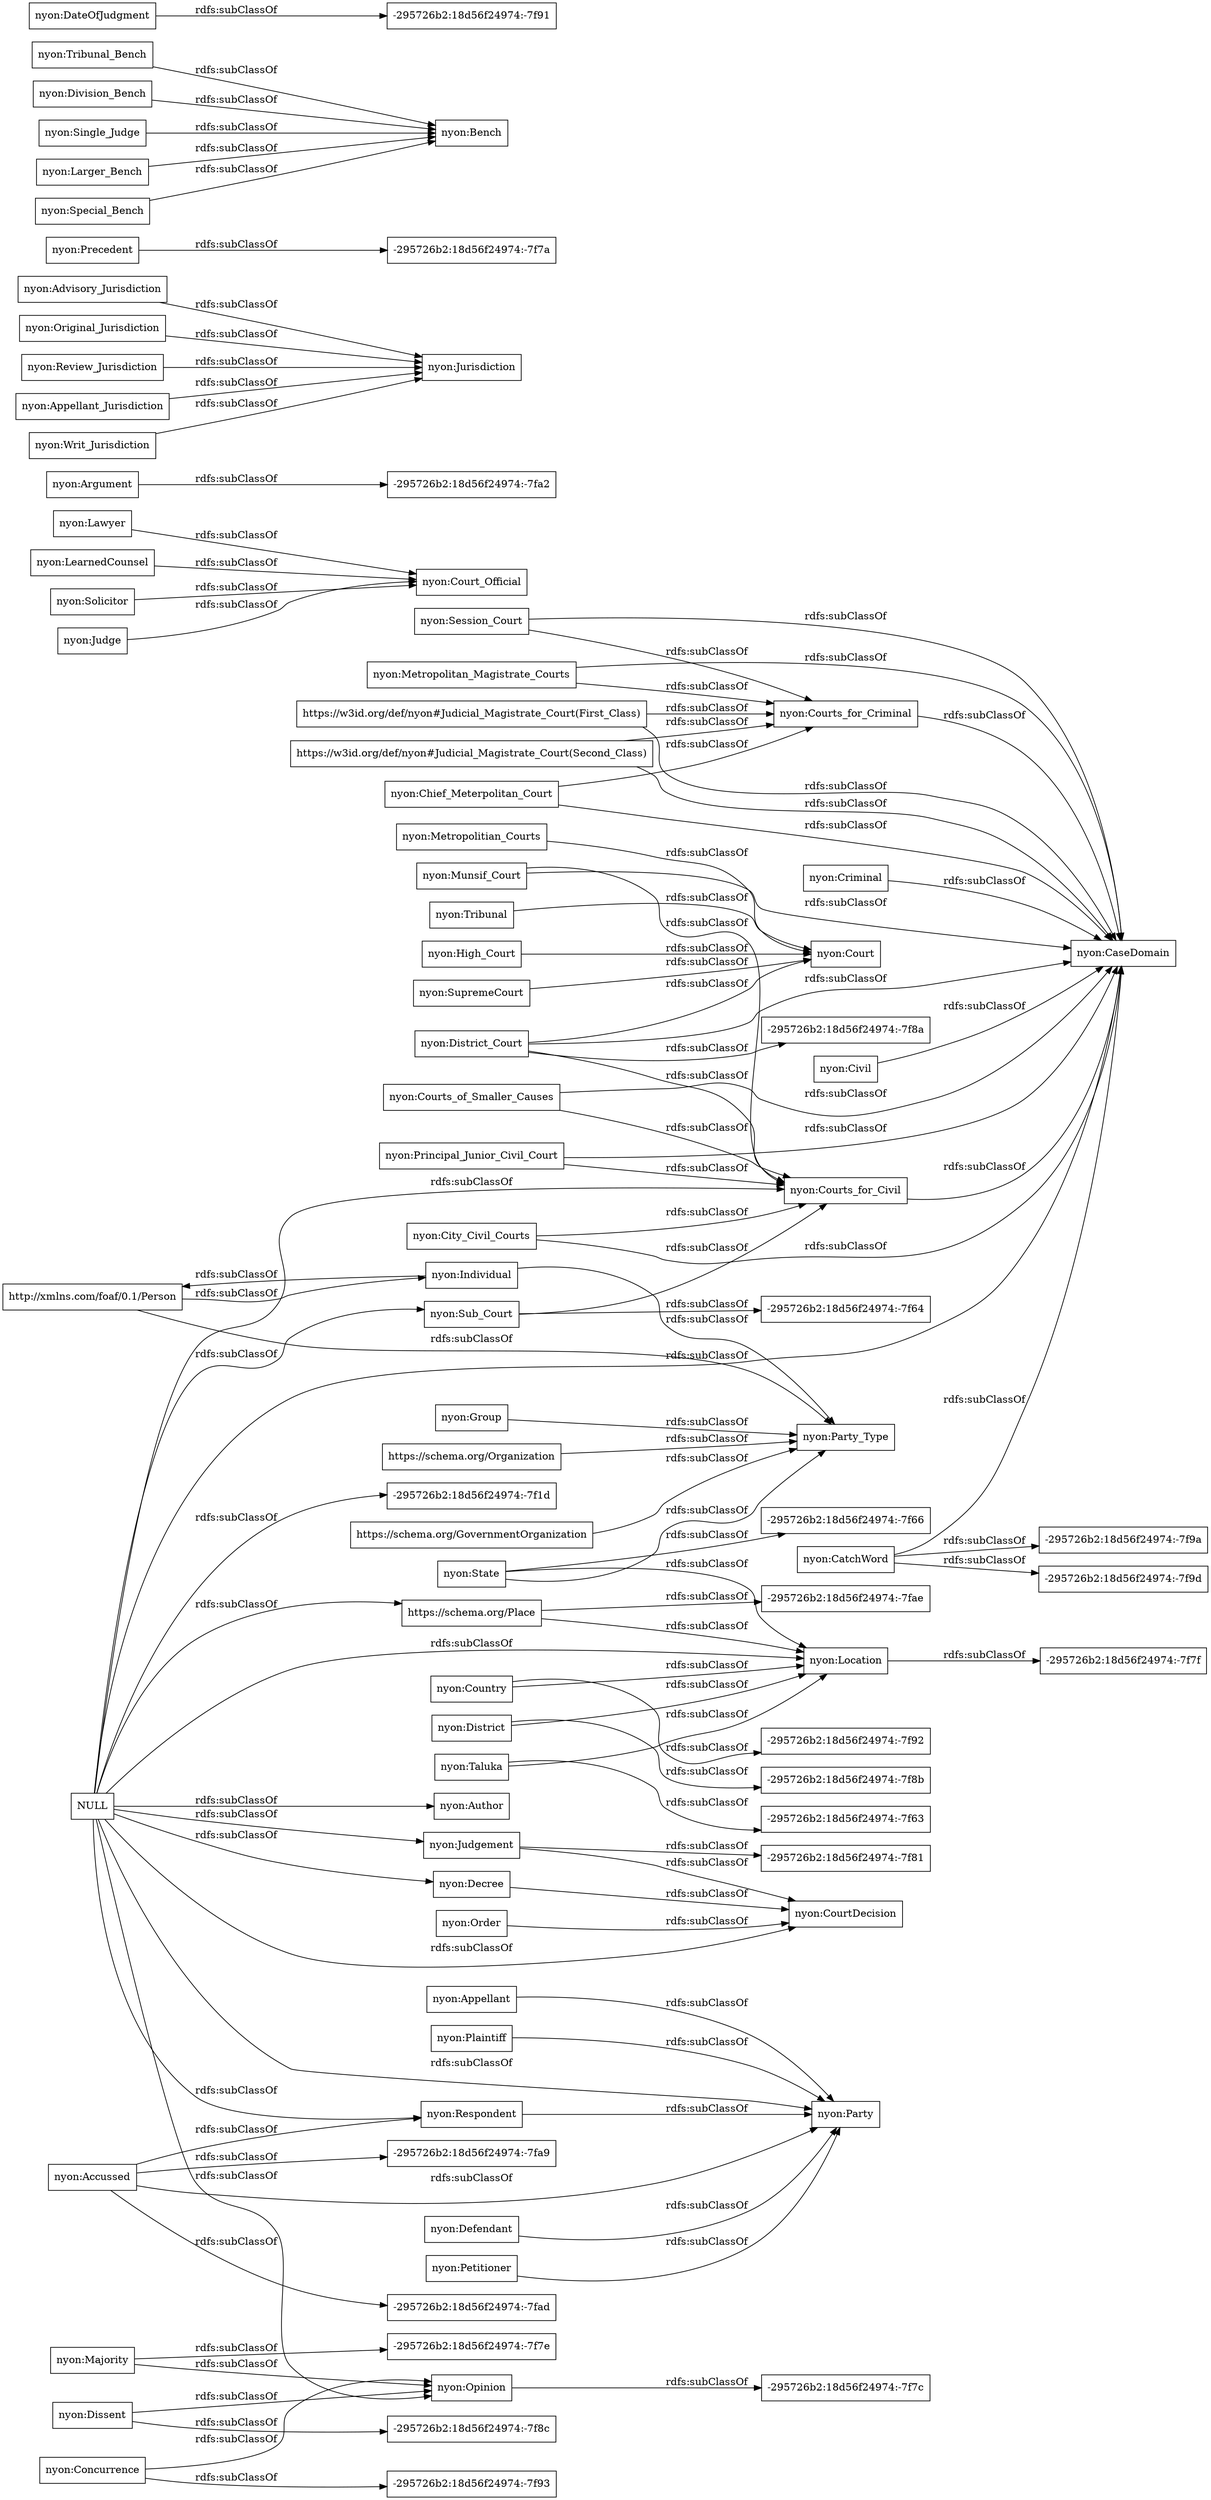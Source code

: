 digraph ar2dtool_diagram { 
rankdir=LR;
size="1000"
node [shape = rectangle, color="black"]; "nyon:Munsif_Court" "nyon:Session_Court" "nyon:Sub_Court" "nyon:Court_Official" "-295726b2:18d56f24974:-7f66" "-295726b2:18d56f24974:-7fa2" "-295726b2:18d56f24974:-7f8b" "nyon:SupremeCourt" "nyon:Argument" "nyon:Location" "nyon:Order" "nyon:Lawyer" "nyon:Advisory_Jurisdiction" "http://xmlns.com/foaf/0.1/Person" "nyon:Criminal" "nyon:Judgement" "nyon:LearnedCounsel" "nyon:Majority" "nyon:Precedent" "nyon:Tribunal_Bench" "-295726b2:18d56f24974:-7f7c" "nyon:Dissent" "-295726b2:18d56f24974:-7fa9" "nyon:Group" "-295726b2:18d56f24974:-7fae" "nyon:Individual" "nyon:Author" "nyon:DateOfJudgment" "-295726b2:18d56f24974:-7f81" "nyon:Concurrence" "-295726b2:18d56f24974:-7f91" "nyon:Appellant" "-295726b2:18d56f24974:-7f9a" "nyon:Jurisdiction" "nyon:Metropolitian_Courts" "nyon:Plaintiff" "nyon:Solicitor" "nyon:Respondent" "nyon:Tribunal" "-295726b2:18d56f24974:-7f92" "nyon:District_Court" "-295726b2:18d56f24974:-7f1d" "nyon:CourtDecision" "nyon:CaseDomain" "nyon:Defendant" "nyon:Court" "nyon:Party_Type" "nyon:High_Court" "https://schema.org/Organization" "nyon:Principal_Junior_Civil_Court" "nyon:Petitioner" "nyon:Division_Bench" "nyon:Original_Jurisdiction" "-295726b2:18d56f24974:-7f7f" "nyon:City_Civil_Courts" "-295726b2:18d56f24974:-7f63" "nyon:Bench" "nyon:Review_Jurisdiction" "nyon:Accussed" "nyon:Decree" "nyon:Appellant_Jurisdiction" "nyon:Single_Judge" "-295726b2:18d56f24974:-7f9d" "-295726b2:18d56f24974:-7f7e" "nyon:Courts_for_Criminal" "nyon:Larger_Bench" "-295726b2:18d56f24974:-7f93" "nyon:Civil" "nyon:Writ_Jurisdiction" "nyon:District" "-295726b2:18d56f24974:-7f8a" "nyon:Party" "https://schema.org/Place" "nyon:Metropolitan_Magistrate_Courts" "nyon:Courts_for_Civil" "nyon:Special_Bench" "nyon:Opinion" "https://w3id.org/def/nyon#Judicial_Magistrate_Court(First_Class)" "nyon:Country" "nyon:Taluka" "-295726b2:18d56f24974:-7f64" "https://schema.org/GovernmentOrganization" "nyon:CatchWord" "nyon:Courts_of_Smaller_Causes" "nyon:Judge" "https://w3id.org/def/nyon#Judicial_Magistrate_Court(Second_Class)" "-295726b2:18d56f24974:-7fad" "nyon:Chief_Meterpolitan_Court" "-295726b2:18d56f24974:-7f7a" "-295726b2:18d56f24974:-7f8c" "nyon:State" ; /*classes style*/
	"nyon:Decree" -> "nyon:CourtDecision" [ label = "rdfs:subClassOf" ];
	"nyon:Individual" -> "nyon:Party_Type" [ label = "rdfs:subClassOf" ];
	"nyon:Individual" -> "http://xmlns.com/foaf/0.1/Person" [ label = "rdfs:subClassOf" ];
	"https://schema.org/Place" -> "-295726b2:18d56f24974:-7fae" [ label = "rdfs:subClassOf" ];
	"https://schema.org/Place" -> "nyon:Location" [ label = "rdfs:subClassOf" ];
	"nyon:City_Civil_Courts" -> "nyon:Courts_for_Civil" [ label = "rdfs:subClassOf" ];
	"nyon:City_Civil_Courts" -> "nyon:CaseDomain" [ label = "rdfs:subClassOf" ];
	"nyon:Country" -> "-295726b2:18d56f24974:-7f92" [ label = "rdfs:subClassOf" ];
	"nyon:Country" -> "nyon:Location" [ label = "rdfs:subClassOf" ];
	"nyon:Appellant" -> "nyon:Party" [ label = "rdfs:subClassOf" ];
	"nyon:State" -> "-295726b2:18d56f24974:-7f66" [ label = "rdfs:subClassOf" ];
	"nyon:State" -> "nyon:Party_Type" [ label = "rdfs:subClassOf" ];
	"nyon:State" -> "nyon:Location" [ label = "rdfs:subClassOf" ];
	"nyon:Opinion" -> "-295726b2:18d56f24974:-7f7c" [ label = "rdfs:subClassOf" ];
	"nyon:Petitioner" -> "nyon:Party" [ label = "rdfs:subClassOf" ];
	"https://schema.org/GovernmentOrganization" -> "nyon:Party_Type" [ label = "rdfs:subClassOf" ];
	"nyon:Tribunal_Bench" -> "nyon:Bench" [ label = "rdfs:subClassOf" ];
	"nyon:Sub_Court" -> "-295726b2:18d56f24974:-7f64" [ label = "rdfs:subClassOf" ];
	"nyon:Sub_Court" -> "nyon:Courts_for_Civil" [ label = "rdfs:subClassOf" ];
	"https://schema.org/Organization" -> "nyon:Party_Type" [ label = "rdfs:subClassOf" ];
	"nyon:Civil" -> "nyon:CaseDomain" [ label = "rdfs:subClassOf" ];
	"https://w3id.org/def/nyon#Judicial_Magistrate_Court(Second_Class)" -> "nyon:Courts_for_Criminal" [ label = "rdfs:subClassOf" ];
	"https://w3id.org/def/nyon#Judicial_Magistrate_Court(Second_Class)" -> "nyon:CaseDomain" [ label = "rdfs:subClassOf" ];
	"nyon:Respondent" -> "nyon:Party" [ label = "rdfs:subClassOf" ];
	"nyon:Lawyer" -> "nyon:Court_Official" [ label = "rdfs:subClassOf" ];
	"nyon:CatchWord" -> "-295726b2:18d56f24974:-7f9a" [ label = "rdfs:subClassOf" ];
	"nyon:CatchWord" -> "-295726b2:18d56f24974:-7f9d" [ label = "rdfs:subClassOf" ];
	"nyon:CatchWord" -> "nyon:CaseDomain" [ label = "rdfs:subClassOf" ];
	"nyon:Review_Jurisdiction" -> "nyon:Jurisdiction" [ label = "rdfs:subClassOf" ];
	"nyon:Taluka" -> "-295726b2:18d56f24974:-7f63" [ label = "rdfs:subClassOf" ];
	"nyon:Taluka" -> "nyon:Location" [ label = "rdfs:subClassOf" ];
	"nyon:Concurrence" -> "-295726b2:18d56f24974:-7f93" [ label = "rdfs:subClassOf" ];
	"nyon:Concurrence" -> "nyon:Opinion" [ label = "rdfs:subClassOf" ];
	"nyon:Defendant" -> "nyon:Party" [ label = "rdfs:subClassOf" ];
	"nyon:Chief_Meterpolitan_Court" -> "nyon:Courts_for_Criminal" [ label = "rdfs:subClassOf" ];
	"nyon:Chief_Meterpolitan_Court" -> "nyon:CaseDomain" [ label = "rdfs:subClassOf" ];
	"nyon:Original_Jurisdiction" -> "nyon:Jurisdiction" [ label = "rdfs:subClassOf" ];
	"nyon:Judgement" -> "-295726b2:18d56f24974:-7f81" [ label = "rdfs:subClassOf" ];
	"nyon:Judgement" -> "nyon:CourtDecision" [ label = "rdfs:subClassOf" ];
	"nyon:Group" -> "nyon:Party_Type" [ label = "rdfs:subClassOf" ];
	"nyon:DateOfJudgment" -> "-295726b2:18d56f24974:-7f91" [ label = "rdfs:subClassOf" ];
	"nyon:Plaintiff" -> "nyon:Party" [ label = "rdfs:subClassOf" ];
	"NULL" -> "nyon:Opinion" [ label = "rdfs:subClassOf" ];
	"NULL" -> "nyon:CourtDecision" [ label = "rdfs:subClassOf" ];
	"NULL" -> "nyon:Decree" [ label = "rdfs:subClassOf" ];
	"NULL" -> "nyon:Respondent" [ label = "rdfs:subClassOf" ];
	"NULL" -> "nyon:Sub_Court" [ label = "rdfs:subClassOf" ];
	"NULL" -> "-295726b2:18d56f24974:-7f1d" [ label = "rdfs:subClassOf" ];
	"NULL" -> "nyon:Judgement" [ label = "rdfs:subClassOf" ];
	"NULL" -> "nyon:CaseDomain" [ label = "rdfs:subClassOf" ];
	"NULL" -> "nyon:Location" [ label = "rdfs:subClassOf" ];
	"NULL" -> "nyon:Courts_for_Civil" [ label = "rdfs:subClassOf" ];
	"NULL" -> "nyon:Party" [ label = "rdfs:subClassOf" ];
	"NULL" -> "nyon:Author" [ label = "rdfs:subClassOf" ];
	"NULL" -> "https://schema.org/Place" [ label = "rdfs:subClassOf" ];
	"nyon:District" -> "-295726b2:18d56f24974:-7f8b" [ label = "rdfs:subClassOf" ];
	"nyon:District" -> "nyon:Location" [ label = "rdfs:subClassOf" ];
	"nyon:Precedent" -> "-295726b2:18d56f24974:-7f7a" [ label = "rdfs:subClassOf" ];
	"nyon:Writ_Jurisdiction" -> "nyon:Jurisdiction" [ label = "rdfs:subClassOf" ];
	"nyon:District_Court" -> "-295726b2:18d56f24974:-7f8a" [ label = "rdfs:subClassOf" ];
	"nyon:District_Court" -> "nyon:Courts_for_Civil" [ label = "rdfs:subClassOf" ];
	"nyon:District_Court" -> "nyon:Court" [ label = "rdfs:subClassOf" ];
	"nyon:District_Court" -> "nyon:CaseDomain" [ label = "rdfs:subClassOf" ];
	"https://w3id.org/def/nyon#Judicial_Magistrate_Court(First_Class)" -> "nyon:Courts_for_Criminal" [ label = "rdfs:subClassOf" ];
	"https://w3id.org/def/nyon#Judicial_Magistrate_Court(First_Class)" -> "nyon:CaseDomain" [ label = "rdfs:subClassOf" ];
	"nyon:Solicitor" -> "nyon:Court_Official" [ label = "rdfs:subClassOf" ];
	"nyon:High_Court" -> "nyon:Court" [ label = "rdfs:subClassOf" ];
	"nyon:Order" -> "nyon:CourtDecision" [ label = "rdfs:subClassOf" ];
	"nyon:SupremeCourt" -> "nyon:Court" [ label = "rdfs:subClassOf" ];
	"nyon:Larger_Bench" -> "nyon:Bench" [ label = "rdfs:subClassOf" ];
	"nyon:Special_Bench" -> "nyon:Bench" [ label = "rdfs:subClassOf" ];
	"nyon:Single_Judge" -> "nyon:Bench" [ label = "rdfs:subClassOf" ];
	"nyon:Courts_for_Civil" -> "nyon:CaseDomain" [ label = "rdfs:subClassOf" ];
	"nyon:Appellant_Jurisdiction" -> "nyon:Jurisdiction" [ label = "rdfs:subClassOf" ];
	"nyon:LearnedCounsel" -> "nyon:Court_Official" [ label = "rdfs:subClassOf" ];
	"nyon:Majority" -> "-295726b2:18d56f24974:-7f7e" [ label = "rdfs:subClassOf" ];
	"nyon:Majority" -> "nyon:Opinion" [ label = "rdfs:subClassOf" ];
	"nyon:Criminal" -> "nyon:CaseDomain" [ label = "rdfs:subClassOf" ];
	"nyon:Munsif_Court" -> "nyon:Courts_for_Civil" [ label = "rdfs:subClassOf" ];
	"nyon:Munsif_Court" -> "nyon:CaseDomain" [ label = "rdfs:subClassOf" ];
	"nyon:Tribunal" -> "nyon:Court" [ label = "rdfs:subClassOf" ];
	"nyon:Location" -> "-295726b2:18d56f24974:-7f7f" [ label = "rdfs:subClassOf" ];
	"nyon:Principal_Junior_Civil_Court" -> "nyon:Courts_for_Civil" [ label = "rdfs:subClassOf" ];
	"nyon:Principal_Junior_Civil_Court" -> "nyon:CaseDomain" [ label = "rdfs:subClassOf" ];
	"http://xmlns.com/foaf/0.1/Person" -> "nyon:Party_Type" [ label = "rdfs:subClassOf" ];
	"http://xmlns.com/foaf/0.1/Person" -> "nyon:Individual" [ label = "rdfs:subClassOf" ];
	"nyon:Judge" -> "nyon:Court_Official" [ label = "rdfs:subClassOf" ];
	"nyon:Courts_for_Criminal" -> "nyon:CaseDomain" [ label = "rdfs:subClassOf" ];
	"nyon:Courts_of_Smaller_Causes" -> "nyon:Courts_for_Civil" [ label = "rdfs:subClassOf" ];
	"nyon:Courts_of_Smaller_Causes" -> "nyon:CaseDomain" [ label = "rdfs:subClassOf" ];
	"nyon:Metropolitan_Magistrate_Courts" -> "nyon:Courts_for_Criminal" [ label = "rdfs:subClassOf" ];
	"nyon:Metropolitan_Magistrate_Courts" -> "nyon:CaseDomain" [ label = "rdfs:subClassOf" ];
	"nyon:Accussed" -> "-295726b2:18d56f24974:-7fa9" [ label = "rdfs:subClassOf" ];
	"nyon:Accussed" -> "-295726b2:18d56f24974:-7fad" [ label = "rdfs:subClassOf" ];
	"nyon:Accussed" -> "nyon:Respondent" [ label = "rdfs:subClassOf" ];
	"nyon:Accussed" -> "nyon:Party" [ label = "rdfs:subClassOf" ];
	"nyon:Argument" -> "-295726b2:18d56f24974:-7fa2" [ label = "rdfs:subClassOf" ];
	"nyon:Advisory_Jurisdiction" -> "nyon:Jurisdiction" [ label = "rdfs:subClassOf" ];
	"nyon:Metropolitian_Courts" -> "nyon:Court" [ label = "rdfs:subClassOf" ];
	"nyon:Dissent" -> "-295726b2:18d56f24974:-7f8c" [ label = "rdfs:subClassOf" ];
	"nyon:Dissent" -> "nyon:Opinion" [ label = "rdfs:subClassOf" ];
	"nyon:Division_Bench" -> "nyon:Bench" [ label = "rdfs:subClassOf" ];
	"nyon:Session_Court" -> "nyon:Courts_for_Criminal" [ label = "rdfs:subClassOf" ];
	"nyon:Session_Court" -> "nyon:CaseDomain" [ label = "rdfs:subClassOf" ];

}
